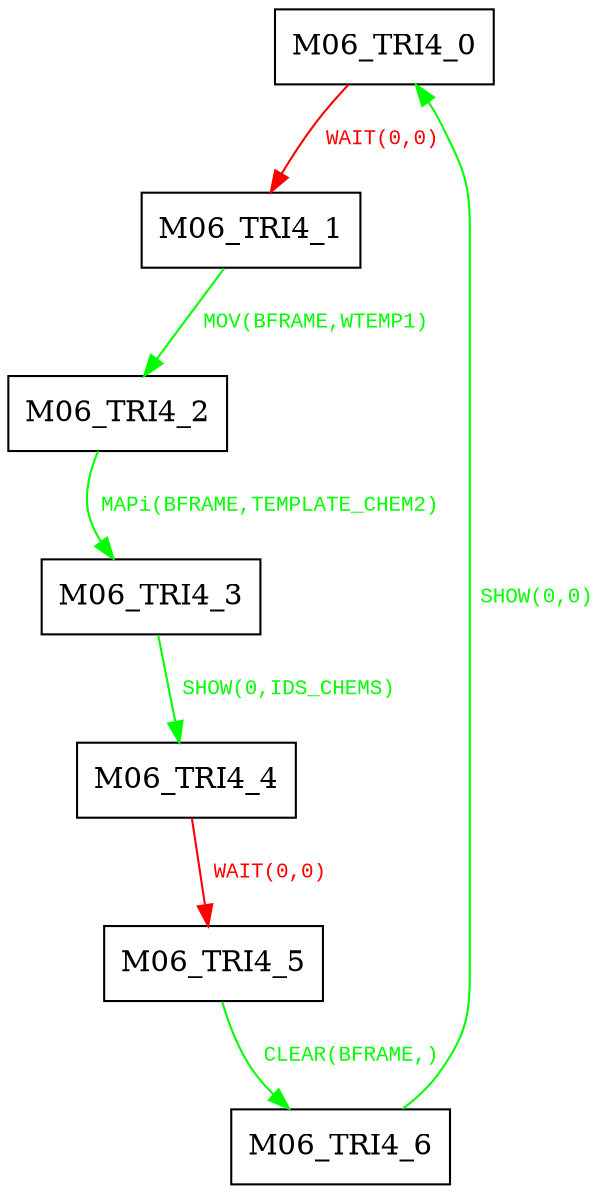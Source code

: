 digraph {
 node [shape=record];
"M06_TRI4_0" -> "M06_TRI4_1"[color=red, fontcolor=red, label=< <font face="Courier New" point-size="10">
WAIT(0,0)<br/>
</font>>];
"M06_TRI4_1" -> "M06_TRI4_2"[color=green, fontcolor=green, label=< <font face="Courier New" point-size="10">
MOV(BFRAME,WTEMP1)<br/>
</font>>];
"M06_TRI4_2" -> "M06_TRI4_3"[color=green, fontcolor=green, label=< <font face="Courier New" point-size="10">
MAPi(BFRAME,TEMPLATE_CHEM2)<br/>
</font>>];
"M06_TRI4_3" -> "M06_TRI4_4"[color=green, fontcolor=green, label=< <font face="Courier New" point-size="10">
SHOW(0,IDS_CHEMS)<br/>
</font>>];
"M06_TRI4_4" -> "M06_TRI4_5"[color=red, fontcolor=red, label=< <font face="Courier New" point-size="10">
WAIT(0,0)<br/>
</font>>];
"M06_TRI4_5" -> "M06_TRI4_6"[color=green, fontcolor=green, label=< <font face="Courier New" point-size="10">
CLEAR(BFRAME,)<br/>
</font>>];
"M06_TRI4_6" -> "M06_TRI4_0"[color=green, fontcolor=green, label=< <font face="Courier New" point-size="10">
SHOW(0,0)<br/>
</font>>];
}
